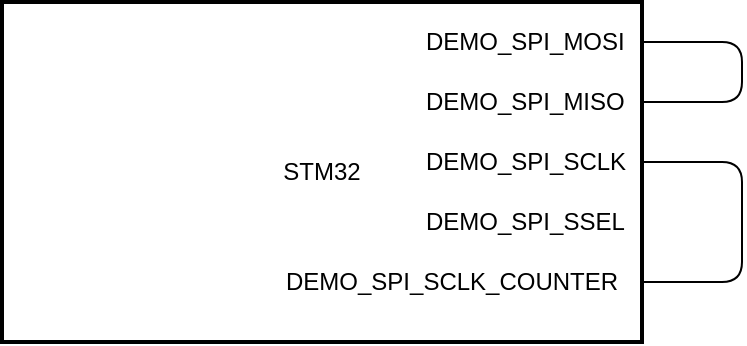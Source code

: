<mxfile version="15.8.4" type="device"><diagram id="aIKGVJZPfyzMKnGoU1Mc" name="Page-1"><mxGraphModel dx="760" dy="707" grid="1" gridSize="10" guides="1" tooltips="1" connect="1" arrows="1" fold="1" page="1" pageScale="1" pageWidth="827" pageHeight="1169" math="0" shadow="0"><root><mxCell id="0"/><mxCell id="1" parent="0"/><mxCell id="4iK6OCbivuHljgJASPUk-15" value="STM32" style="rounded=0;whiteSpace=wrap;html=1;strokeWidth=2;fillColor=none;" parent="1" vertex="1"><mxGeometry x="120" y="40" width="320" height="170" as="geometry"/></mxCell><mxCell id="sqvu2vzSWhpxYPcCMo7R-1" value="DEMO_SPI_MOSI" style="text;html=1;strokeColor=none;fillColor=none;align=left;verticalAlign=middle;whiteSpace=wrap;rounded=0;" vertex="1" parent="1"><mxGeometry x="330" y="50" width="110" height="20" as="geometry"/></mxCell><mxCell id="sqvu2vzSWhpxYPcCMo7R-2" value="DEMO_SPI_MISO" style="text;html=1;strokeColor=none;fillColor=none;align=left;verticalAlign=middle;whiteSpace=wrap;rounded=0;" vertex="1" parent="1"><mxGeometry x="330" y="80" width="110" height="20" as="geometry"/></mxCell><mxCell id="sqvu2vzSWhpxYPcCMo7R-3" value="DEMO_SPI_SCLK" style="text;html=1;strokeColor=none;fillColor=none;align=left;verticalAlign=middle;whiteSpace=wrap;rounded=0;" vertex="1" parent="1"><mxGeometry x="330" y="110" width="110" height="20" as="geometry"/></mxCell><mxCell id="sqvu2vzSWhpxYPcCMo7R-4" value="DEMO_SPI_SSEL" style="text;html=1;strokeColor=none;fillColor=none;align=left;verticalAlign=middle;whiteSpace=wrap;rounded=0;" vertex="1" parent="1"><mxGeometry x="330" y="140" width="110" height="20" as="geometry"/></mxCell><mxCell id="sqvu2vzSWhpxYPcCMo7R-5" value="DEMO_SPI_SCLK_COUNTER" style="text;html=1;strokeColor=none;fillColor=none;align=left;verticalAlign=middle;whiteSpace=wrap;rounded=0;" vertex="1" parent="1"><mxGeometry x="260" y="170" width="180" height="20" as="geometry"/></mxCell><mxCell id="sqvu2vzSWhpxYPcCMo7R-7" value="" style="endArrow=none;html=1;rounded=1;entryX=1;entryY=0.5;entryDx=0;entryDy=0;exitX=1;exitY=0.5;exitDx=0;exitDy=0;jumpStyle=none;shadow=0;sketch=0;" edge="1" parent="1" source="sqvu2vzSWhpxYPcCMo7R-5" target="sqvu2vzSWhpxYPcCMo7R-3"><mxGeometry width="50" height="50" relative="1" as="geometry"><mxPoint x="490" y="170" as="sourcePoint"/><mxPoint x="540" y="120" as="targetPoint"/><Array as="points"><mxPoint x="490" y="180"/><mxPoint x="490" y="120"/></Array></mxGeometry></mxCell><mxCell id="sqvu2vzSWhpxYPcCMo7R-8" value="" style="endArrow=none;html=1;rounded=1;exitX=1;exitY=0.5;exitDx=0;exitDy=0;jumpStyle=none;shadow=0;sketch=0;" edge="1" parent="1" source="sqvu2vzSWhpxYPcCMo7R-2" target="sqvu2vzSWhpxYPcCMo7R-1"><mxGeometry width="50" height="50" relative="1" as="geometry"><mxPoint x="440" y="120.0" as="sourcePoint"/><mxPoint x="440" y="60.0" as="targetPoint"/><Array as="points"><mxPoint x="490" y="90"/><mxPoint x="490" y="60"/></Array></mxGeometry></mxCell></root></mxGraphModel></diagram></mxfile>
